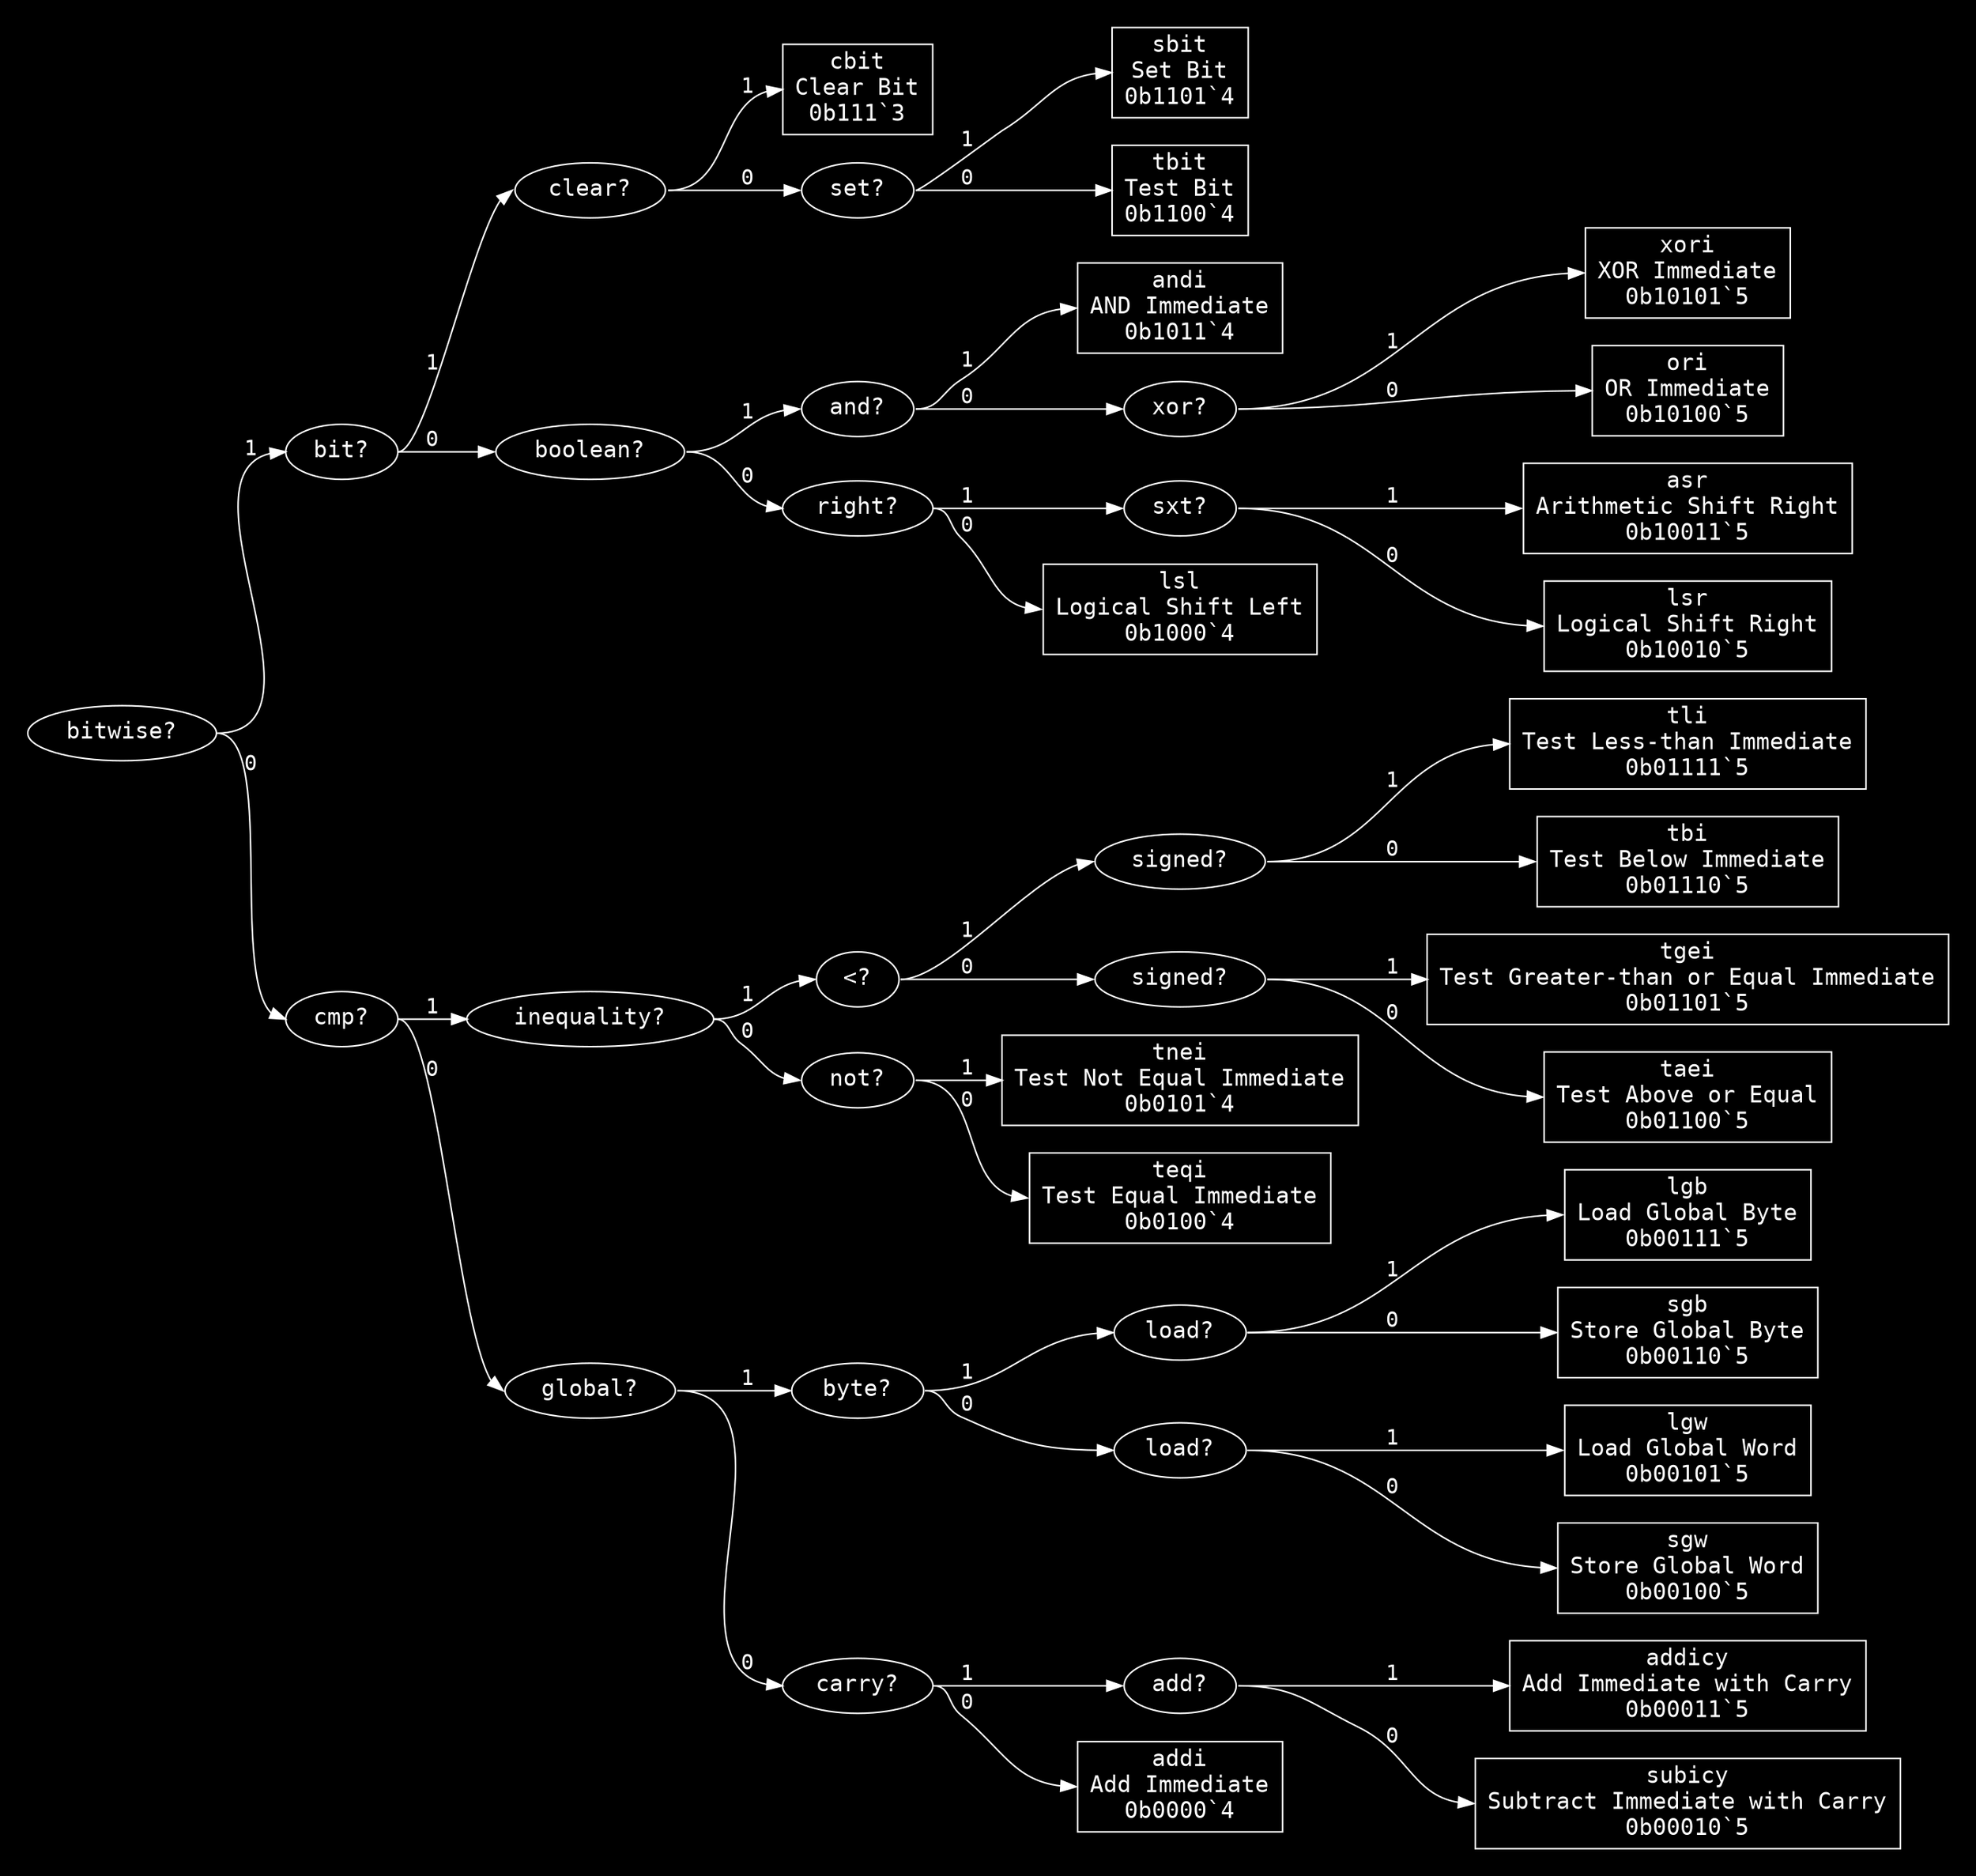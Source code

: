 digraph "Format ri(1)" {
  graph [dpi = 100, bgcolor="#111", fontcolor="white", rankdir=LR, pad="0.25"];
  node [fontname = "Courier", fontsize="15pt", color="white", fontcolor="white"];
  edge [fontname = "Courier", color="white", fontcolor="white"];
  "bitwise_6741172" [label = "bitwise?", shape = ellipse];
  "bitwise_6741172":e -> "bit_13246468":w [label = "1"];
  "bitwise_6741172":e -> "cmp_2275342":w [label = "0"];
  "bit_13246468" [label = "bit?", shape = ellipse];
  "bit_13246468":e -> "clear_7702689":w [label = "1"];
  "bit_13246468":e -> "boolean_6191383":w [label = "0"];
  "clear_7702689" [label = "clear?", shape = ellipse];
  "clear_7702689":e -> "cbit_262815":w [label = "1"];
  "clear_7702689":e -> "set_10387925":w [label = "0"];
  "cbit_262815" [label = "cbit\nClear Bit\n0b111`3", shape = rectangle];
  "set_10387925" [label = "set?", shape = ellipse];
  "set_10387925":e -> "sbit_16738776":w [label = "1"];
  "set_10387925":e -> "tbit_5372373":w [label = "0"];
  "sbit_16738776" [label = "sbit\nSet Bit\n0b1101`4", shape = rectangle];
  "tbit_5372373" [label = "tbit\nTest Bit\n0b1100`4", shape = rectangle];
  "boolean_6191383" [label = "boolean?", shape = ellipse];
  "boolean_6191383":e -> "and_9476752":w [label = "1"];
  "boolean_6191383":e -> "right_10240396":w [label = "0"];
  "and_9476752" [label = "and?", shape = ellipse];
  "and_9476752":e -> "andi_12159617":w [label = "1"];
  "and_9476752":e -> "xor_2651879":w [label = "0"];
  "andi_12159617" [label = "andi\nAND Immediate\n0b1011`4", shape = rectangle];
  "xor_2651879" [label = "xor?", shape = ellipse];
  "xor_2651879":e -> "xori_1004432":w [label = "1"];
  "xor_2651879":e -> "ori_10741780":w [label = "0"];
  "xori_1004432" [label = "xori\nXOR Immediate\n0b10101`5", shape = rectangle];
  "ori_10741780" [label = "ori\nOR Immediate\n0b10100`5", shape = rectangle];
  "right_10240396" [label = "right?", shape = ellipse];
  "right_10240396":e -> "sxt_3947393":w [label = "1"];
  "right_10240396":e -> "lsl_933506":w [label = "0"];
  "sxt_3947393" [label = "sxt?", shape = ellipse];
  "sxt_3947393":e -> "asr_4658712":w [label = "1"];
  "sxt_3947393":e -> "lsr_5551459":w [label = "0"];
  "asr_4658712" [label = "asr\nArithmetic Shift Right\n0b10011`5", shape = rectangle];
  "lsr_5551459" [label = "lsr\nLogical Shift Right\n0b10010`5", shape = rectangle];
  "lsl_933506" [label = "lsl\nLogical Shift Left\n0b1000`4", shape = rectangle];
  "cmp_2275342" [label = "cmp?", shape = ellipse];
  "cmp_2275342":e -> "inequality_5877276":w [label = "1"];
  "cmp_2275342":e -> "global_8409141":w [label = "0"];
  "inequality_5877276" [label = "inequality?", shape = ellipse];
  "inequality_5877276":e -> "<_1890235":w [label = "1"];
  "inequality_5877276":e -> "not_8792364":w [label = "0"];
  "<_1890235" [label = "<?", shape = ellipse];
  "<_1890235":e -> "signed_10531314":w [label = "1"];
  "<_1890235":e -> "signed_6217757":w [label = "0"];
  "signed_10531314" [label = "signed?", shape = ellipse];
  "signed_10531314":e -> "tli_650505":w [label = "1"];
  "signed_10531314":e -> "tbi_7859922":w [label = "0"];
  "tli_650505" [label = "tli\nTest Less-than Immediate\n0b01111`5", shape = rectangle];
  "tbi_7859922" [label = "tbi\nTest Below Immediate\n0b01110`5", shape = rectangle];
  "signed_6217757" [label = "signed?", shape = ellipse];
  "signed_6217757":e -> "tgei_4329480":w [label = "1"];
  "signed_6217757":e -> "taei_9511866":w [label = "0"];
  "tgei_4329480" [label = "tgei\nTest Greater-than or Equal Immediate\n0b01101`5", shape = rectangle];
  "taei_9511866" [label = "taei\nTest Above or Equal\n0b01100`5", shape = rectangle];
  "not_8792364" [label = "not?", shape = ellipse];
  "not_8792364":e -> "tnei_12469607":w [label = "1"];
  "not_8792364":e -> "teqi_10456661":w [label = "0"];
  "tnei_12469607" [label = "tnei\nTest Not Equal Immediate\n0b0101`4", shape = rectangle];
  "teqi_10456661" [label = "teqi\nTest Equal Immediate\n0b0100`4", shape = rectangle];
  "global_8409141" [label = "global?", shape = ellipse];
  "global_8409141":e -> "byte_11793580":w [label = "1"];
  "global_8409141":e -> "carry_3117734":w [label = "0"];
  "byte_11793580" [label = "byte?", shape = ellipse];
  "byte_11793580":e -> "load_4551929":w [label = "1"];
  "byte_11793580":e -> "load_470839":w [label = "0"];
  "load_4551929" [label = "load?", shape = ellipse];
  "load_4551929":e -> "lgb_856797":w [label = "1"];
  "load_4551929":e -> "sgb_13623431":w [label = "0"];
  "lgb_856797" [label = "lgb\nLoad Global Byte\n0b00111`5", shape = rectangle];
  "sgb_13623431" [label = "sgb\nStore Global Byte\n0b00110`5", shape = rectangle];
  "load_470839" [label = "load?", shape = ellipse];
  "load_470839":e -> "lgw_5872715":w [label = "1"];
  "load_470839":e -> "sgw_3934115":w [label = "0"];
  "lgw_5872715" [label = "lgw\nLoad Global Word\n0b00101`5", shape = rectangle];
  "sgw_3934115" [label = "sgw\nStore Global Word\n0b00100`5", shape = rectangle];
  "carry_3117734" [label = "carry?", shape = ellipse];
  "carry_3117734":e -> "add_2468223":w [label = "1"];
  "carry_3117734":e -> "addi_9690679":w [label = "0"];
  "add_2468223" [label = "add?", shape = ellipse];
  "add_2468223":e -> "addicy_12315327":w [label = "1"];
  "add_2468223":e -> "subicy_2944954":w [label = "0"];
  "addicy_12315327" [label = "addicy\nAdd Immediate with Carry\n0b00011`5", shape = rectangle];
  "subicy_2944954" [label = "subicy\nSubtract Immediate with Carry\n0b00010`5", shape = rectangle];
  "addi_9690679" [label = "addi\nAdd Immediate\n0b0000`4", shape = rectangle];
}
